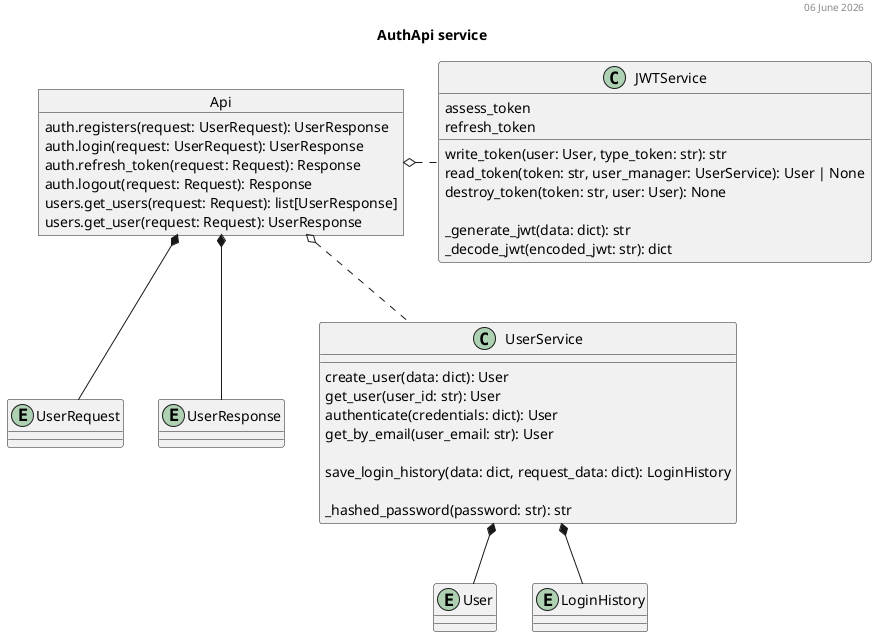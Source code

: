 @startuml
header %date("dd MMMM YYYY")
title AuthApi service

object Api {
    auth.registers(request: UserRequest): UserResponse
    auth.login(request: UserRequest): UserResponse
    auth.refresh_token(request: Request): Response
    auth.logout(request: Request): Response

    users.get_users(request: Request): list[UserResponse]
    users.get_user(request: Request): UserResponse
}
entity UserRequest
entity UserResponse
class UserService{
    create_user(data: dict): User
    get_user(user_id: str): User
    authenticate(credentials: dict): User
    get_by_email(user_email: str): User

    save_login_history(data: dict, request_data: dict): LoginHistory

    _hashed_password(password: str): str
}
class JWTService{
    assess_token
    refresh_token

    write_token(user: User, type_token: str): str
    read_token(token: str, user_manager: UserService): User | None
    destroy_token(token: str, user: User): None

    _generate_jwt(data: dict): str
    _decode_jwt(encoded_jwt: str): dict
}
entity User
entity LoginHistory

Api *-- UserRequest
Api *-- UserResponse
Api o.. UserService
Api o.right. JWTService

UserService *-down- User
UserService *-down- LoginHistory

@enduml

@startuml
'https://plantuml.com/sequence-diagram

hide footbox
skinparam stereotypePosition bottom
skinparam ParticipantPadding 20
skinparam BoxPadding 10
'skinparam sequenceMessageAlign reverseDirection

header %date("dd MMMM YYYY")
title AuthApi service

actor Client

box "Api"
participant UserApi <<routes /users/*>>
participant AuthApi <<routes /auth/*>>
end box

box "Schemas"
entity UserRequest
entity UserResponse
end box

box "Services"
participant UserService
participant JWTService
end box

box "Models <<Postgres>>"
entity User
entity LoginHistory
end box

control AccessToken
control RefreshToken

== Registers ==

Client -> AuthApi: **POST /auth/registers** \n-d {username, email, password, confirm_password, role}
AuthApi -> UserRequest: validate_data = validate(request data)
AuthApi -> UserService: user = **create_user**(validate_data)
UserService -> UserService: hashed_password = **_hash_password(password)**
UserService --> User: **create** User(username, email, hashed_password)
AuthApi -> UserResponse: response_data(user)
AuthApi -> Client: **201 Created** -d {id, username, email}

== Login ==

Client -> AuthApi: **POST /auth/login** \n-d {login, password}
AuthApi -> UserService: user = **authenticate**(credentials={login, password})
AuthApi -> JWTService: access_token = **write_token(user, 'access')**
JWTService --> AccessToken: create access token
activate AccessToken #green
note over JWTService
{
    "header": {"alg":"HS256", "typ":"JWT"},
    "payload": {
        "sub": "UUID",
        "iat": now(),
        "exp": now() + 10 sec,
        "role": "guest"
    }
}
end note

AuthApi -> JWTService: refresh_token = **write_token(user, 'refresh')**
JWTService --> RefreshToken: create refresh token
activate RefreshToken #green
note over JWTService
{
    "header": {"alg":"HS256", "typ":"JWT"},
    "payload": {
        "sub": "UUID",
        "iat": now(),
        "exp": now() + 1 year,
    }
}
end note

AuthApi --> UserService: **save_login_history(user, <request data>)**
UserService --> LoginHistory: create LoginHistory(data)

AuthApi -> Client: 200 OK -d {access token, refresh token}

== Requests ==

Client -> UserApi: **GET /users/me** -h Authorization "bearer <access_token>"
UserApi -> JWTService: user = **read_token(access_token)**
UserApi -> UserResponse: response_data(user)
Client <- UserApi: 200 OK -d {response_data}

?--> AccessToken: **Expire access token**
destroy AccessToken #green

|||

Client -> UserApi: **GET /users/me** -h Authorization "bearer <access_token>"
UserApi -> JWTService: user = **read_token(access_token)**
Client <- UserApi: 401 UNAUTHORIZED -d {message}

== Refresh access token ==

Client -> AuthApi: **POST /auth/refresh_token** -h Authorization "bearer <refresh_token>"
AuthApi --> JWTService: access_token = **write_token(user)**
JWTService --> AccessToken
activate AccessToken #green

AuthApi -> Client: 200 OK -d {access_token}

== Logout ==

Client -> AuthApi: **POST /auth/logout** -h Authorization "bearer <access_token>"
AuthApi --> JWTService: user = **read_token(access_token)**
AuthApi --> JWTService: **destroy_token(access_token, user)**
JWTService --> AccessToken
destroy AccessToken

note right AuthApi
? Непонятно откуда мы берем refresh_token ?
end note
AuthApi --> JWTService: **destroy_token(refresh_token, user)**
JWTService --> RefreshToken
destroy RefreshToken

AuthApi -> Client: 204 NO CONTENT
@enduml